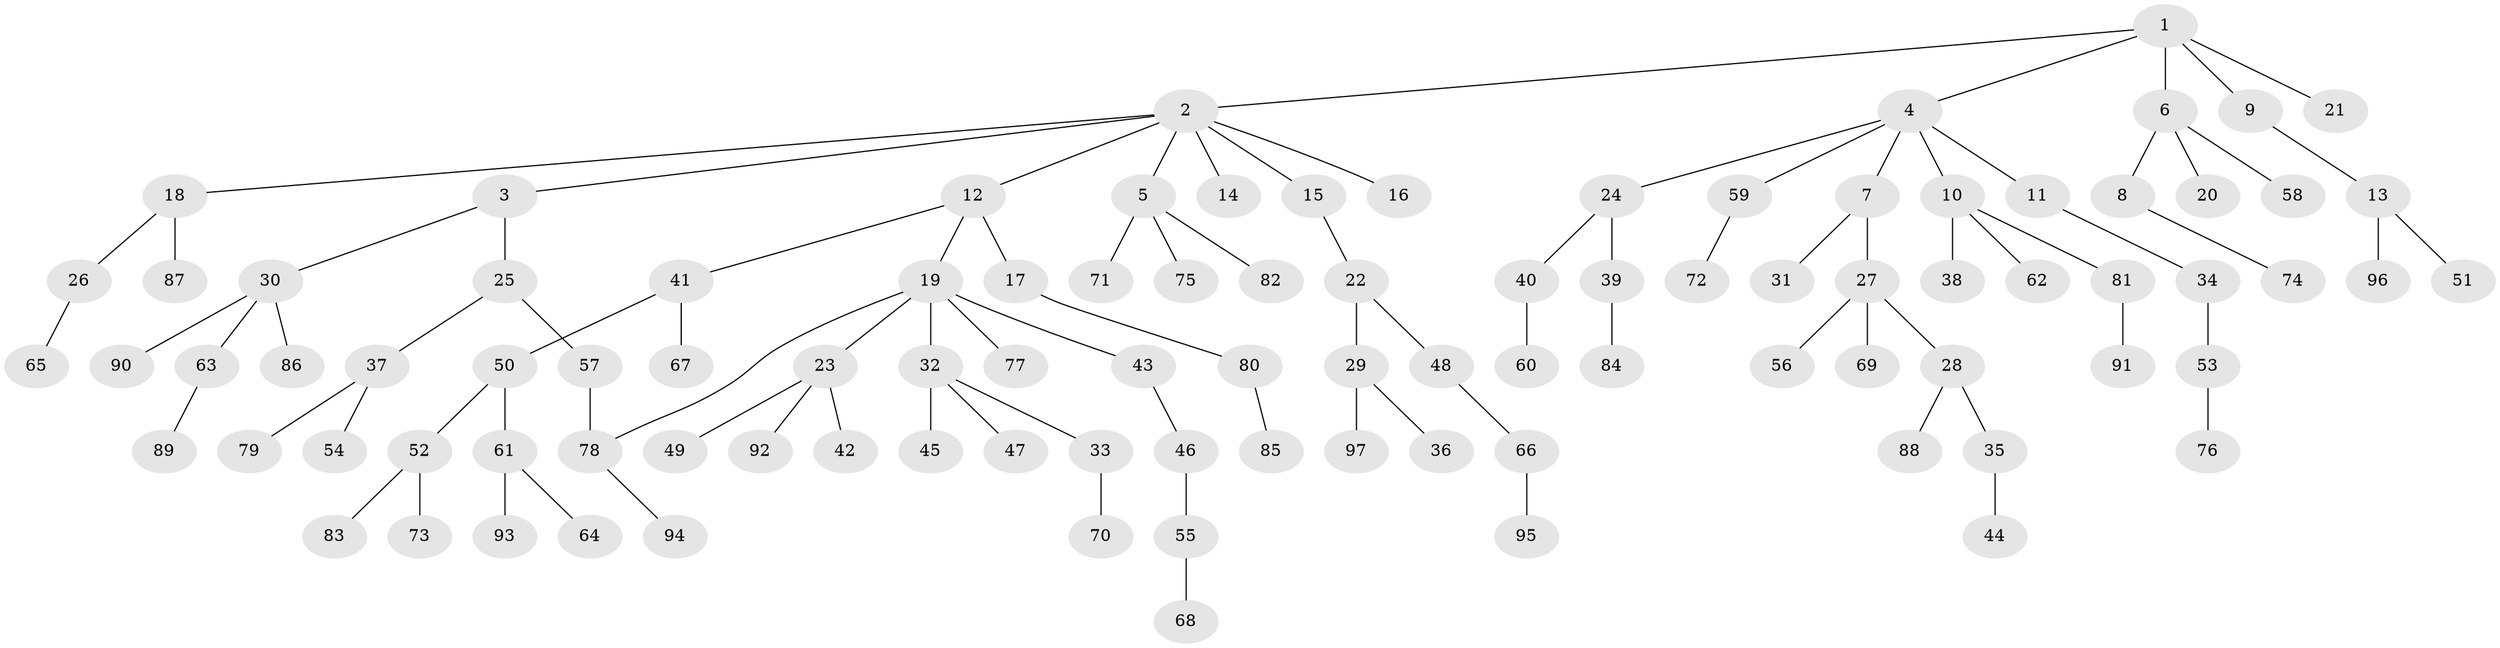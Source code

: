 // coarse degree distribution, {1: 0.8275862068965517, 3: 0.034482758620689655, 10: 0.034482758620689655, 2: 0.034482758620689655, 6: 0.034482758620689655, 11: 0.034482758620689655}
// Generated by graph-tools (version 1.1) at 2025/44/03/04/25 21:44:49]
// undirected, 97 vertices, 97 edges
graph export_dot {
graph [start="1"]
  node [color=gray90,style=filled];
  1;
  2;
  3;
  4;
  5;
  6;
  7;
  8;
  9;
  10;
  11;
  12;
  13;
  14;
  15;
  16;
  17;
  18;
  19;
  20;
  21;
  22;
  23;
  24;
  25;
  26;
  27;
  28;
  29;
  30;
  31;
  32;
  33;
  34;
  35;
  36;
  37;
  38;
  39;
  40;
  41;
  42;
  43;
  44;
  45;
  46;
  47;
  48;
  49;
  50;
  51;
  52;
  53;
  54;
  55;
  56;
  57;
  58;
  59;
  60;
  61;
  62;
  63;
  64;
  65;
  66;
  67;
  68;
  69;
  70;
  71;
  72;
  73;
  74;
  75;
  76;
  77;
  78;
  79;
  80;
  81;
  82;
  83;
  84;
  85;
  86;
  87;
  88;
  89;
  90;
  91;
  92;
  93;
  94;
  95;
  96;
  97;
  1 -- 2;
  1 -- 4;
  1 -- 6;
  1 -- 9;
  1 -- 21;
  2 -- 3;
  2 -- 5;
  2 -- 12;
  2 -- 14;
  2 -- 15;
  2 -- 16;
  2 -- 18;
  3 -- 25;
  3 -- 30;
  4 -- 7;
  4 -- 10;
  4 -- 11;
  4 -- 24;
  4 -- 59;
  5 -- 71;
  5 -- 75;
  5 -- 82;
  6 -- 8;
  6 -- 20;
  6 -- 58;
  7 -- 27;
  7 -- 31;
  8 -- 74;
  9 -- 13;
  10 -- 38;
  10 -- 62;
  10 -- 81;
  11 -- 34;
  12 -- 17;
  12 -- 19;
  12 -- 41;
  13 -- 51;
  13 -- 96;
  15 -- 22;
  17 -- 80;
  18 -- 26;
  18 -- 87;
  19 -- 23;
  19 -- 32;
  19 -- 43;
  19 -- 77;
  19 -- 78;
  22 -- 29;
  22 -- 48;
  23 -- 42;
  23 -- 49;
  23 -- 92;
  24 -- 39;
  24 -- 40;
  25 -- 37;
  25 -- 57;
  26 -- 65;
  27 -- 28;
  27 -- 56;
  27 -- 69;
  28 -- 35;
  28 -- 88;
  29 -- 36;
  29 -- 97;
  30 -- 63;
  30 -- 86;
  30 -- 90;
  32 -- 33;
  32 -- 45;
  32 -- 47;
  33 -- 70;
  34 -- 53;
  35 -- 44;
  37 -- 54;
  37 -- 79;
  39 -- 84;
  40 -- 60;
  41 -- 50;
  41 -- 67;
  43 -- 46;
  46 -- 55;
  48 -- 66;
  50 -- 52;
  50 -- 61;
  52 -- 73;
  52 -- 83;
  53 -- 76;
  55 -- 68;
  57 -- 78;
  59 -- 72;
  61 -- 64;
  61 -- 93;
  63 -- 89;
  66 -- 95;
  78 -- 94;
  80 -- 85;
  81 -- 91;
}
